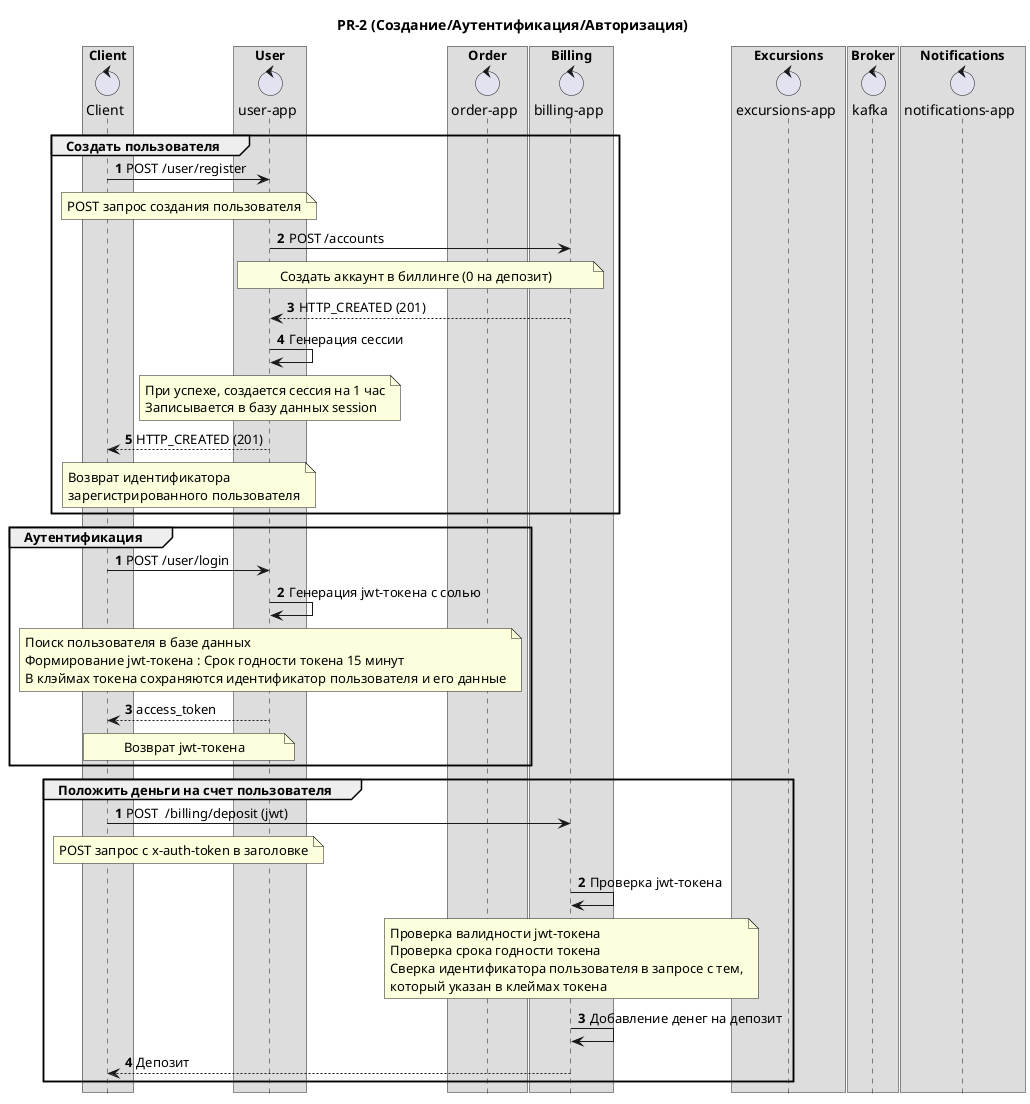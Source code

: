 @startuml
hide footbox
title PR-2 (Создание/Аутентификация/Авторизация)
box Client
  control client as "Client"
end box
box User
  control user_app as "user-app"
end box
box Order
  control order_app as "order-app"
end box
box Billing
  control billing_app as "billing-app"
end box
box Excursions
  control excursions_app as "excursions-app"
end box
box Broker
  control kafka as "kafka"
end box
box Notifications
  control notifications_app as "notifications-app"
end box

autonumber
group Создать пользователя

client -> user_app : POST /user/register
note over client, user_app
POST запрос создания пользователя
end note
user_app -> billing_app : POST /accounts
note over user_app, billing_app
Создать аккаунт в биллинге (0 на депозит)
end note
billing_app --> user_app : HTTP_CREATED (201)
user_app -> user_app: Генерация сессии
note over user_app
При успехе, создается сессия на 1 час
Записывается в базу данных session
end note
user_app --> client: HTTP_CREATED (201)
note over user_app, client
Возврат идентификатора
зарегистрированного пользователя
end note
end group

autonumber
group Аутентификация
client -> user_app : POST /user/login
user_app -> user_app: Генерация jwt-токена с солью
note over user_app
Поиск пользователя в базе данных
Формирование jwt-токена : Срок годности токена 15 минут
В клэймах токена сохраняются идентификатор пользователя и его данные
end note
user_app --> client : access_token
note over user_app, client
Возврат jwt-токена
end note
end group

autonumber
group Положить деньги на счет пользователя

client -> billing_app : POST  /billing/deposit (jwt)
note over client, user_app
POST запрос с x-auth-token в заголовке
end note
billing_app -> billing_app: Проверка jwt-токена
note over billing_app
Проверка валидности jwt-токена
Проверка срока годности токена
Сверка идентификатора пользователя в запросе с тем,
который указан в клеймах токена
end note
billing_app -> billing_app: Добавление денег на депозит
billing_app --> client : Депозит

end group




@enduml
